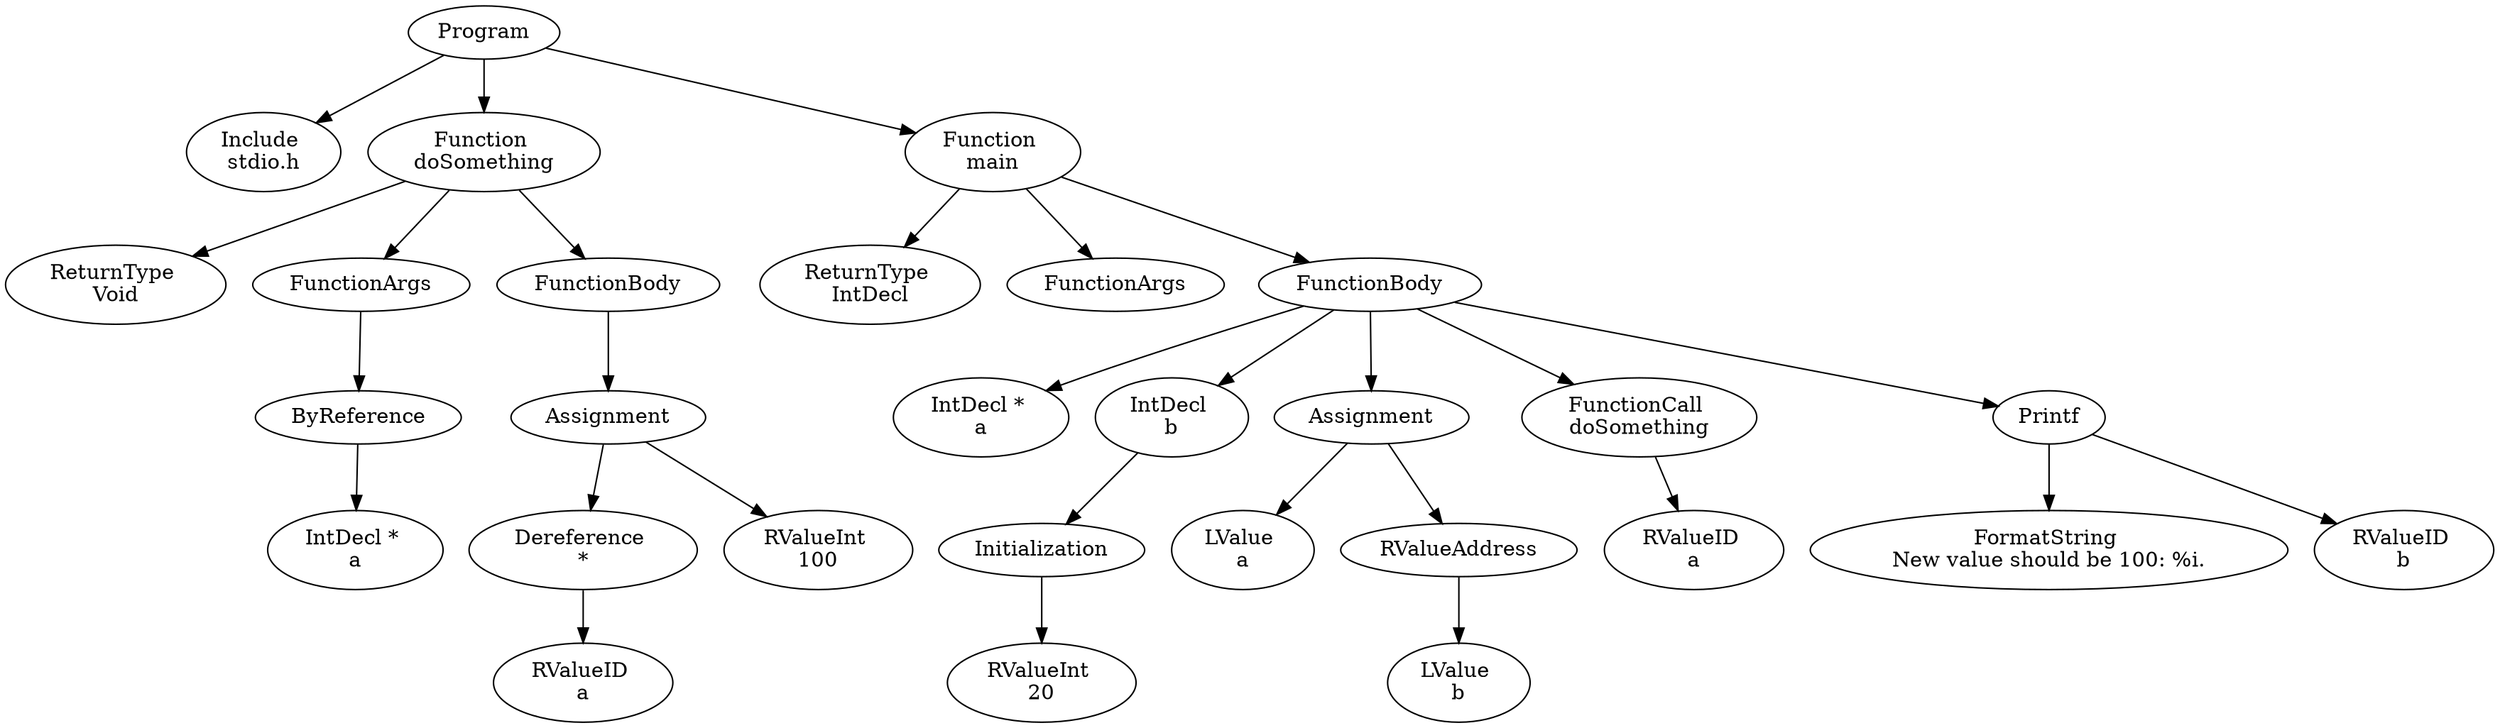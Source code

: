 digraph AST {
3 [label="Program"];
4 [label="Include \nstdio.h"];
5 [label="Function \ndoSomething"];
6 [label="ReturnType \nVoid"];
7 [label="FunctionArgs"];
8 [label="ByReference"];
9 [label="IntDecl * \na"];
8 -> 9;
7 -> 8;
10 [label="FunctionBody"];
11 [label="Assignment"];
12 [label="Dereference \n*"];
13 [label="RValueID \na"];
12 -> 13;
14 [label="RValueInt \n100"];
11 -> 12;
11 -> 14;
10 -> 11;
5 -> 6;
5 -> 7;
5 -> 10;
15 [label="Function \nmain"];
16 [label="ReturnType \nIntDecl"];
17 [label="FunctionArgs"];
18 [label="FunctionBody"];
19 [label="IntDecl * \na"];
20 [label="IntDecl \nb"];
21 [label="Initialization"];
22 [label="RValueInt \n20"];
21 -> 22;
20 -> 21;
23 [label="Assignment"];
24 [label="LValue \na"];
25 [label="RValueAddress"];
26 [label="LValue \nb"];
25 -> 26;
23 -> 24;
23 -> 25;
27 [label="FunctionCall \ndoSomething"];
28 [label="RValueID \na"];
27 -> 28;
29 [label="Printf"];
30 [label="FormatString \nNew value should be 100: %i.\n"];
31 [label="RValueID \nb"];
29 -> 30;
29 -> 31;
18 -> 19;
18 -> 20;
18 -> 23;
18 -> 27;
18 -> 29;
15 -> 16;
15 -> 17;
15 -> 18;
3 -> 4;
3 -> 5;
3 -> 15;
}